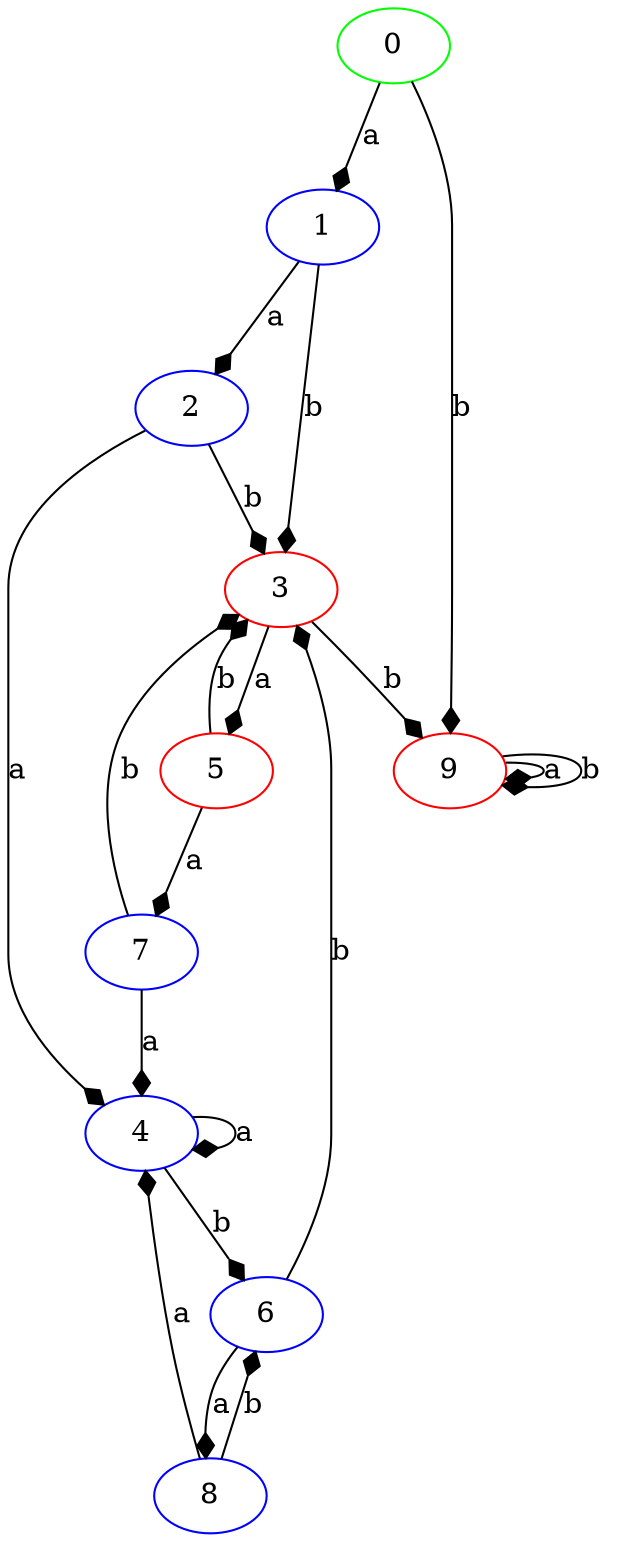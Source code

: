 digraph G{node [color=green;];0;node [color=blue;];1;node [color=blue;];2;node [color=red;];3;node [color=blue;];4;node [color=red;];5;node [color=blue;];6;node [color=blue;];7;node [color=blue;];8;node [color=red;];9;0->1[arrowhead=diamond;label="a";];0->9[arrowhead=diamond;label="b";];1->2[arrowhead=diamond;label="a";];1->3[arrowhead=diamond;label="b";];2->4[arrowhead=diamond;label="a";];2->3[arrowhead=diamond;label="b";];3->5[arrowhead=diamond;label="a";];3->9[arrowhead=diamond;label="b";];4->4[arrowhead=diamond;label="a";];4->6[arrowhead=diamond;label="b";];5->7[arrowhead=diamond;label="a";];5->3[arrowhead=diamond;label="b";];6->8[arrowhead=diamond;label="a";];6->3[arrowhead=diamond;label="b";];7->4[arrowhead=diamond;label="a";];7->3[arrowhead=diamond;label="b";];8->4[arrowhead=diamond;label="a";];8->6[arrowhead=diamond;label="b";];9->9[arrowhead=diamond;label="a";];9->9[arrowhead=diamond;label="b";];}
